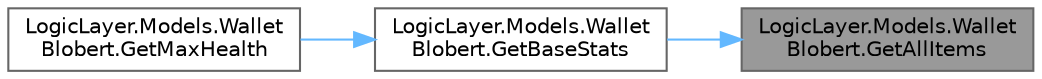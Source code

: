 digraph "LogicLayer.Models.WalletBlobert.GetAllItems"
{
 // LATEX_PDF_SIZE
  bgcolor="transparent";
  edge [fontname=Helvetica,fontsize=10,labelfontname=Helvetica,labelfontsize=10];
  node [fontname=Helvetica,fontsize=10,shape=box,height=0.2,width=0.4];
  rankdir="RL";
  Node1 [id="Node000001",label="LogicLayer.Models.Wallet\lBlobert.GetAllItems",height=0.2,width=0.4,color="gray40", fillcolor="grey60", style="filled", fontcolor="black",tooltip="Retrieves all items associated with the Blobert."];
  Node1 -> Node2 [id="edge1_Node000001_Node000002",dir="back",color="steelblue1",style="solid",tooltip=" "];
  Node2 [id="Node000002",label="LogicLayer.Models.Wallet\lBlobert.GetBaseStats",height=0.2,width=0.4,color="grey40", fillcolor="white", style="filled",URL="$class_logic_layer_1_1_models_1_1_wallet_blobert.html#a25d78c5b74f162e5a2f7ee291e21bb7f",tooltip="Retrieves the base stats of the Blobert."];
  Node2 -> Node3 [id="edge2_Node000002_Node000003",dir="back",color="steelblue1",style="solid",tooltip=" "];
  Node3 [id="Node000003",label="LogicLayer.Models.Wallet\lBlobert.GetMaxHealth",height=0.2,width=0.4,color="grey40", fillcolor="white", style="filled",URL="$class_logic_layer_1_1_models_1_1_wallet_blobert.html#a0679e5696e427d9371a529b6c6a56f71",tooltip="Retrieves the maximum health of the Blobert based on the stats."];
}
